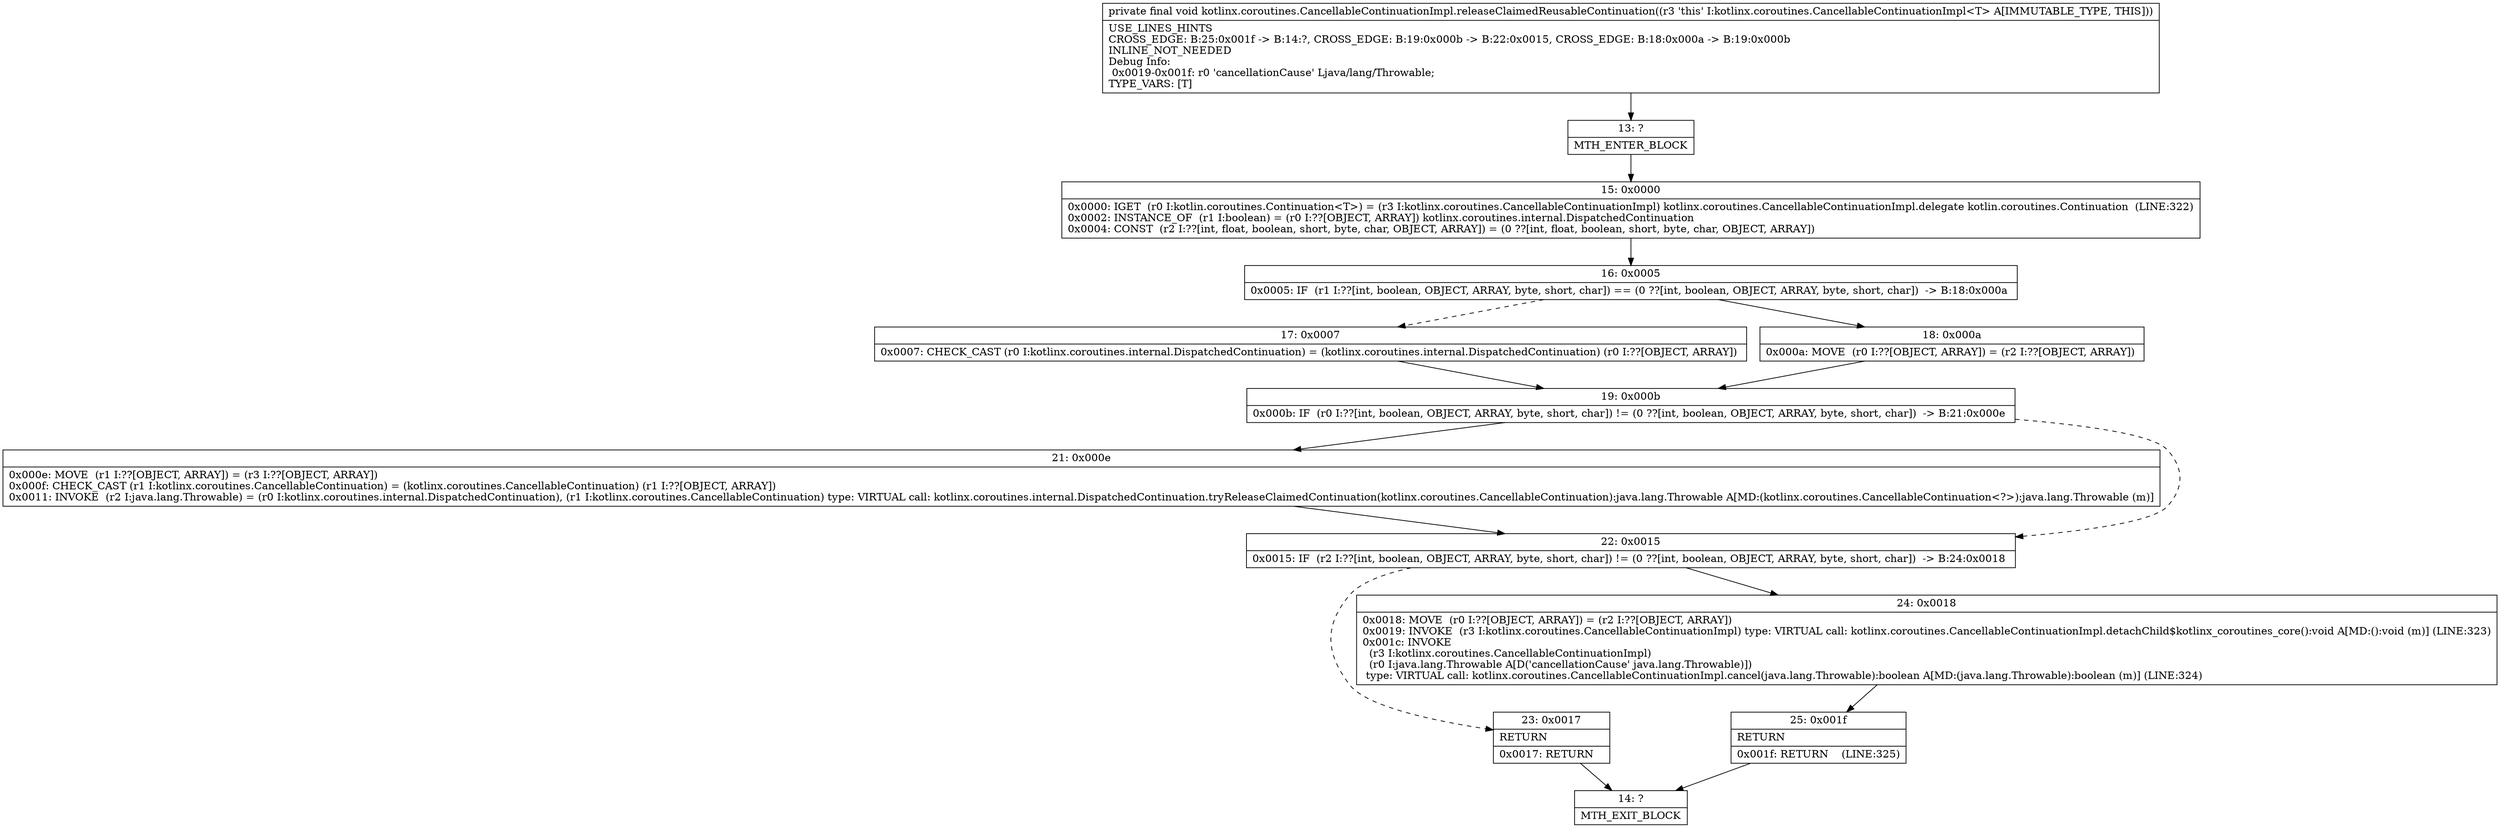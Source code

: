 digraph "CFG forkotlinx.coroutines.CancellableContinuationImpl.releaseClaimedReusableContinuation()V" {
Node_13 [shape=record,label="{13\:\ ?|MTH_ENTER_BLOCK\l}"];
Node_15 [shape=record,label="{15\:\ 0x0000|0x0000: IGET  (r0 I:kotlin.coroutines.Continuation\<T\>) = (r3 I:kotlinx.coroutines.CancellableContinuationImpl) kotlinx.coroutines.CancellableContinuationImpl.delegate kotlin.coroutines.Continuation  (LINE:322)\l0x0002: INSTANCE_OF  (r1 I:boolean) = (r0 I:??[OBJECT, ARRAY]) kotlinx.coroutines.internal.DispatchedContinuation \l0x0004: CONST  (r2 I:??[int, float, boolean, short, byte, char, OBJECT, ARRAY]) = (0 ??[int, float, boolean, short, byte, char, OBJECT, ARRAY]) \l}"];
Node_16 [shape=record,label="{16\:\ 0x0005|0x0005: IF  (r1 I:??[int, boolean, OBJECT, ARRAY, byte, short, char]) == (0 ??[int, boolean, OBJECT, ARRAY, byte, short, char])  \-\> B:18:0x000a \l}"];
Node_17 [shape=record,label="{17\:\ 0x0007|0x0007: CHECK_CAST (r0 I:kotlinx.coroutines.internal.DispatchedContinuation) = (kotlinx.coroutines.internal.DispatchedContinuation) (r0 I:??[OBJECT, ARRAY]) \l}"];
Node_19 [shape=record,label="{19\:\ 0x000b|0x000b: IF  (r0 I:??[int, boolean, OBJECT, ARRAY, byte, short, char]) != (0 ??[int, boolean, OBJECT, ARRAY, byte, short, char])  \-\> B:21:0x000e \l}"];
Node_21 [shape=record,label="{21\:\ 0x000e|0x000e: MOVE  (r1 I:??[OBJECT, ARRAY]) = (r3 I:??[OBJECT, ARRAY]) \l0x000f: CHECK_CAST (r1 I:kotlinx.coroutines.CancellableContinuation) = (kotlinx.coroutines.CancellableContinuation) (r1 I:??[OBJECT, ARRAY]) \l0x0011: INVOKE  (r2 I:java.lang.Throwable) = (r0 I:kotlinx.coroutines.internal.DispatchedContinuation), (r1 I:kotlinx.coroutines.CancellableContinuation) type: VIRTUAL call: kotlinx.coroutines.internal.DispatchedContinuation.tryReleaseClaimedContinuation(kotlinx.coroutines.CancellableContinuation):java.lang.Throwable A[MD:(kotlinx.coroutines.CancellableContinuation\<?\>):java.lang.Throwable (m)]\l}"];
Node_22 [shape=record,label="{22\:\ 0x0015|0x0015: IF  (r2 I:??[int, boolean, OBJECT, ARRAY, byte, short, char]) != (0 ??[int, boolean, OBJECT, ARRAY, byte, short, char])  \-\> B:24:0x0018 \l}"];
Node_23 [shape=record,label="{23\:\ 0x0017|RETURN\l|0x0017: RETURN   \l}"];
Node_14 [shape=record,label="{14\:\ ?|MTH_EXIT_BLOCK\l}"];
Node_24 [shape=record,label="{24\:\ 0x0018|0x0018: MOVE  (r0 I:??[OBJECT, ARRAY]) = (r2 I:??[OBJECT, ARRAY]) \l0x0019: INVOKE  (r3 I:kotlinx.coroutines.CancellableContinuationImpl) type: VIRTUAL call: kotlinx.coroutines.CancellableContinuationImpl.detachChild$kotlinx_coroutines_core():void A[MD:():void (m)] (LINE:323)\l0x001c: INVOKE  \l  (r3 I:kotlinx.coroutines.CancellableContinuationImpl)\l  (r0 I:java.lang.Throwable A[D('cancellationCause' java.lang.Throwable)])\l type: VIRTUAL call: kotlinx.coroutines.CancellableContinuationImpl.cancel(java.lang.Throwable):boolean A[MD:(java.lang.Throwable):boolean (m)] (LINE:324)\l}"];
Node_25 [shape=record,label="{25\:\ 0x001f|RETURN\l|0x001f: RETURN    (LINE:325)\l}"];
Node_18 [shape=record,label="{18\:\ 0x000a|0x000a: MOVE  (r0 I:??[OBJECT, ARRAY]) = (r2 I:??[OBJECT, ARRAY]) \l}"];
MethodNode[shape=record,label="{private final void kotlinx.coroutines.CancellableContinuationImpl.releaseClaimedReusableContinuation((r3 'this' I:kotlinx.coroutines.CancellableContinuationImpl\<T\> A[IMMUTABLE_TYPE, THIS]))  | USE_LINES_HINTS\lCROSS_EDGE: B:25:0x001f \-\> B:14:?, CROSS_EDGE: B:19:0x000b \-\> B:22:0x0015, CROSS_EDGE: B:18:0x000a \-\> B:19:0x000b\lINLINE_NOT_NEEDED\lDebug Info:\l  0x0019\-0x001f: r0 'cancellationCause' Ljava\/lang\/Throwable;\lTYPE_VARS: [T]\l}"];
MethodNode -> Node_13;Node_13 -> Node_15;
Node_15 -> Node_16;
Node_16 -> Node_17[style=dashed];
Node_16 -> Node_18;
Node_17 -> Node_19;
Node_19 -> Node_21;
Node_19 -> Node_22[style=dashed];
Node_21 -> Node_22;
Node_22 -> Node_23[style=dashed];
Node_22 -> Node_24;
Node_23 -> Node_14;
Node_24 -> Node_25;
Node_25 -> Node_14;
Node_18 -> Node_19;
}

